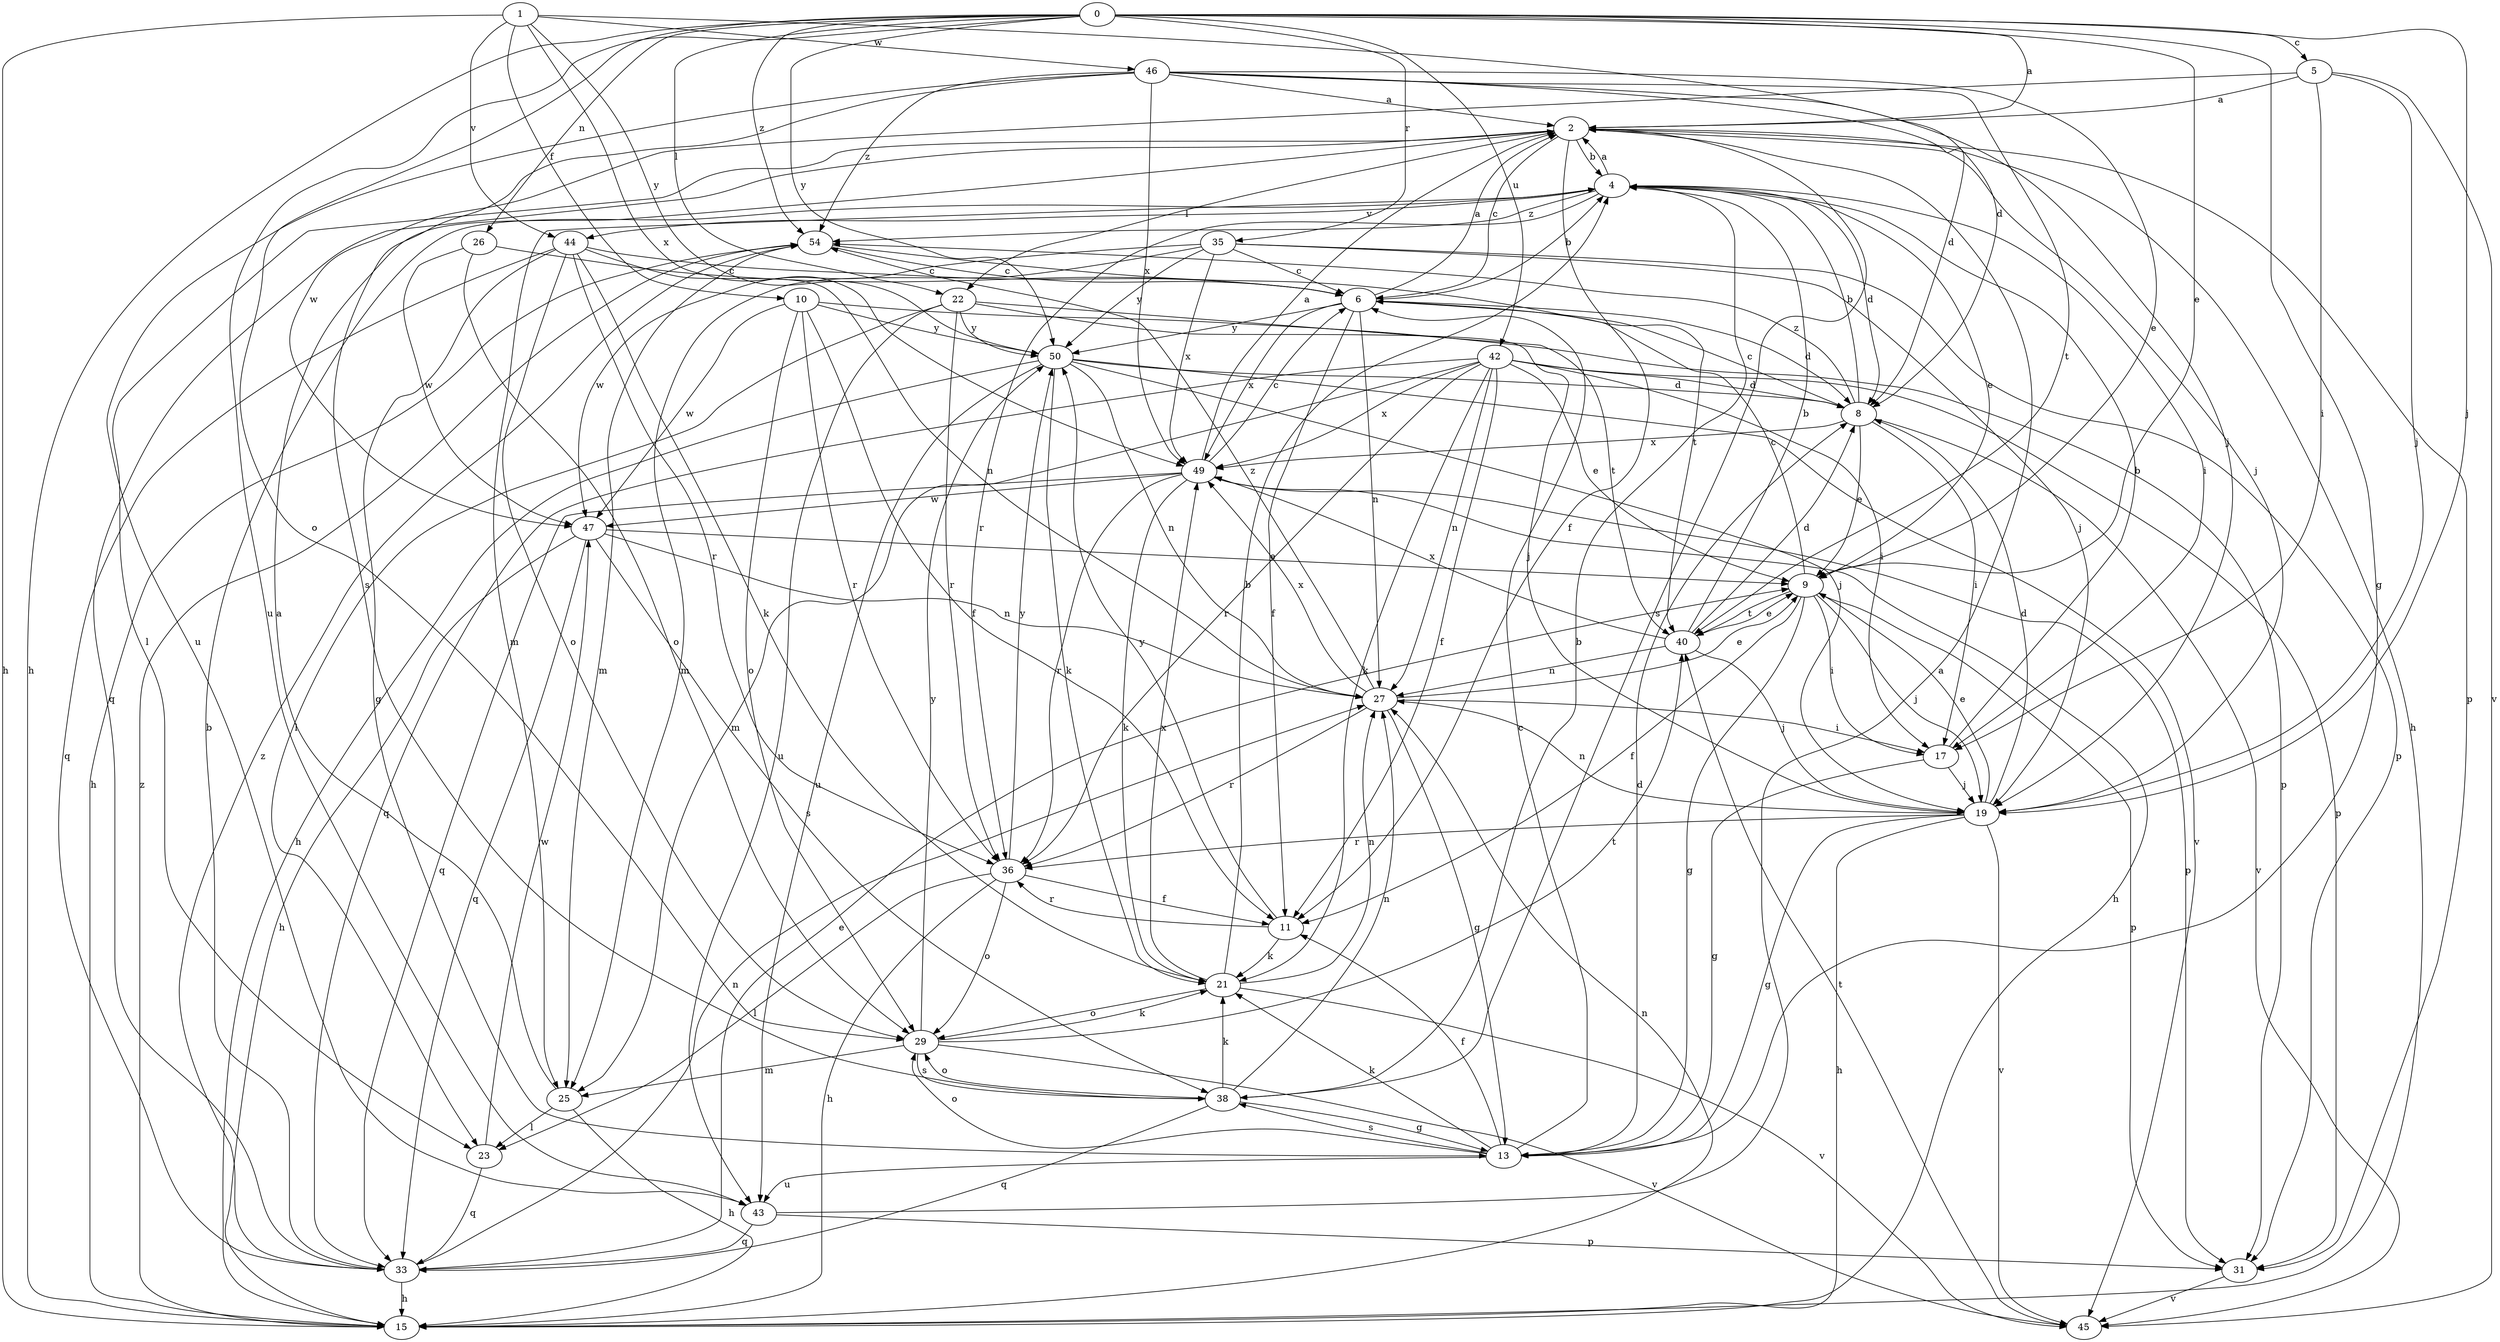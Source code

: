 strict digraph  {
0;
1;
2;
4;
5;
6;
8;
9;
10;
11;
13;
15;
17;
19;
21;
22;
23;
25;
26;
27;
29;
31;
33;
35;
36;
38;
40;
42;
43;
44;
45;
46;
47;
49;
50;
54;
0 -> 2  [label=a];
0 -> 5  [label=c];
0 -> 9  [label=e];
0 -> 13  [label=g];
0 -> 15  [label=h];
0 -> 19  [label=j];
0 -> 22  [label=l];
0 -> 26  [label=n];
0 -> 29  [label=o];
0 -> 35  [label=r];
0 -> 42  [label=u];
0 -> 43  [label=u];
0 -> 50  [label=y];
0 -> 54  [label=z];
1 -> 8  [label=d];
1 -> 10  [label=f];
1 -> 15  [label=h];
1 -> 44  [label=v];
1 -> 46  [label=w];
1 -> 49  [label=x];
1 -> 50  [label=y];
2 -> 4  [label=b];
2 -> 6  [label=c];
2 -> 11  [label=f];
2 -> 15  [label=h];
2 -> 19  [label=j];
2 -> 22  [label=l];
2 -> 23  [label=l];
2 -> 31  [label=p];
2 -> 33  [label=q];
2 -> 38  [label=s];
4 -> 2  [label=a];
4 -> 8  [label=d];
4 -> 9  [label=e];
4 -> 17  [label=i];
4 -> 25  [label=m];
4 -> 36  [label=r];
4 -> 44  [label=v];
4 -> 54  [label=z];
5 -> 2  [label=a];
5 -> 17  [label=i];
5 -> 19  [label=j];
5 -> 45  [label=v];
5 -> 47  [label=w];
6 -> 2  [label=a];
6 -> 4  [label=b];
6 -> 8  [label=d];
6 -> 11  [label=f];
6 -> 27  [label=n];
6 -> 49  [label=x];
6 -> 50  [label=y];
8 -> 4  [label=b];
8 -> 6  [label=c];
8 -> 9  [label=e];
8 -> 17  [label=i];
8 -> 45  [label=v];
8 -> 49  [label=x];
8 -> 54  [label=z];
9 -> 6  [label=c];
9 -> 11  [label=f];
9 -> 13  [label=g];
9 -> 17  [label=i];
9 -> 19  [label=j];
9 -> 31  [label=p];
9 -> 40  [label=t];
10 -> 11  [label=f];
10 -> 29  [label=o];
10 -> 31  [label=p];
10 -> 36  [label=r];
10 -> 47  [label=w];
10 -> 50  [label=y];
11 -> 21  [label=k];
11 -> 36  [label=r];
11 -> 50  [label=y];
13 -> 6  [label=c];
13 -> 8  [label=d];
13 -> 11  [label=f];
13 -> 21  [label=k];
13 -> 29  [label=o];
13 -> 38  [label=s];
13 -> 43  [label=u];
15 -> 27  [label=n];
15 -> 54  [label=z];
17 -> 4  [label=b];
17 -> 13  [label=g];
17 -> 19  [label=j];
19 -> 8  [label=d];
19 -> 9  [label=e];
19 -> 13  [label=g];
19 -> 15  [label=h];
19 -> 27  [label=n];
19 -> 36  [label=r];
19 -> 45  [label=v];
21 -> 4  [label=b];
21 -> 27  [label=n];
21 -> 29  [label=o];
21 -> 45  [label=v];
21 -> 49  [label=x];
22 -> 19  [label=j];
22 -> 23  [label=l];
22 -> 36  [label=r];
22 -> 40  [label=t];
22 -> 43  [label=u];
22 -> 50  [label=y];
23 -> 33  [label=q];
23 -> 47  [label=w];
25 -> 2  [label=a];
25 -> 15  [label=h];
25 -> 23  [label=l];
26 -> 6  [label=c];
26 -> 29  [label=o];
26 -> 47  [label=w];
27 -> 9  [label=e];
27 -> 13  [label=g];
27 -> 17  [label=i];
27 -> 36  [label=r];
27 -> 49  [label=x];
27 -> 54  [label=z];
29 -> 21  [label=k];
29 -> 25  [label=m];
29 -> 38  [label=s];
29 -> 40  [label=t];
29 -> 45  [label=v];
29 -> 50  [label=y];
31 -> 45  [label=v];
33 -> 4  [label=b];
33 -> 9  [label=e];
33 -> 15  [label=h];
33 -> 27  [label=n];
33 -> 54  [label=z];
35 -> 6  [label=c];
35 -> 19  [label=j];
35 -> 25  [label=m];
35 -> 31  [label=p];
35 -> 47  [label=w];
35 -> 49  [label=x];
35 -> 50  [label=y];
36 -> 11  [label=f];
36 -> 15  [label=h];
36 -> 23  [label=l];
36 -> 29  [label=o];
36 -> 50  [label=y];
38 -> 4  [label=b];
38 -> 13  [label=g];
38 -> 21  [label=k];
38 -> 27  [label=n];
38 -> 29  [label=o];
38 -> 33  [label=q];
40 -> 4  [label=b];
40 -> 8  [label=d];
40 -> 9  [label=e];
40 -> 19  [label=j];
40 -> 27  [label=n];
40 -> 49  [label=x];
42 -> 8  [label=d];
42 -> 9  [label=e];
42 -> 11  [label=f];
42 -> 17  [label=i];
42 -> 21  [label=k];
42 -> 25  [label=m];
42 -> 27  [label=n];
42 -> 31  [label=p];
42 -> 33  [label=q];
42 -> 36  [label=r];
42 -> 49  [label=x];
43 -> 2  [label=a];
43 -> 31  [label=p];
43 -> 33  [label=q];
44 -> 6  [label=c];
44 -> 13  [label=g];
44 -> 21  [label=k];
44 -> 27  [label=n];
44 -> 29  [label=o];
44 -> 33  [label=q];
44 -> 36  [label=r];
45 -> 40  [label=t];
46 -> 2  [label=a];
46 -> 8  [label=d];
46 -> 9  [label=e];
46 -> 19  [label=j];
46 -> 38  [label=s];
46 -> 40  [label=t];
46 -> 43  [label=u];
46 -> 49  [label=x];
46 -> 54  [label=z];
47 -> 9  [label=e];
47 -> 15  [label=h];
47 -> 27  [label=n];
47 -> 33  [label=q];
47 -> 38  [label=s];
49 -> 2  [label=a];
49 -> 6  [label=c];
49 -> 15  [label=h];
49 -> 21  [label=k];
49 -> 31  [label=p];
49 -> 33  [label=q];
49 -> 36  [label=r];
49 -> 47  [label=w];
50 -> 8  [label=d];
50 -> 15  [label=h];
50 -> 19  [label=j];
50 -> 21  [label=k];
50 -> 27  [label=n];
50 -> 43  [label=u];
50 -> 45  [label=v];
54 -> 6  [label=c];
54 -> 15  [label=h];
54 -> 25  [label=m];
54 -> 40  [label=t];
}

